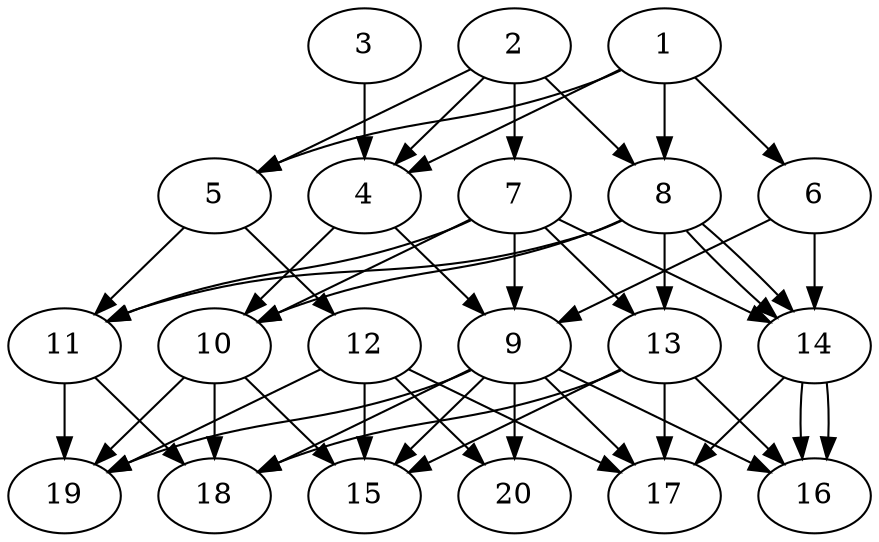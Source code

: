 // DAG automatically generated by daggen at Tue Jul 23 14:28:59 2019
// ./daggen --dot -n 20 --ccr 0.3 --fat 0.6 --regular 0.5 --density 0.7 --mindata 5242880 --maxdata 52428800 
digraph G {
  1 [size="154071040", alpha="0.15", expect_size="46221312"] 
  1 -> 4 [size ="46221312"]
  1 -> 5 [size ="46221312"]
  1 -> 6 [size ="46221312"]
  1 -> 8 [size ="46221312"]
  2 [size="36846933", alpha="0.08", expect_size="11054080"] 
  2 -> 4 [size ="11054080"]
  2 -> 5 [size ="11054080"]
  2 -> 7 [size ="11054080"]
  2 -> 8 [size ="11054080"]
  3 [size="40792747", alpha="0.03", expect_size="12237824"] 
  3 -> 4 [size ="12237824"]
  4 [size="154098347", alpha="0.02", expect_size="46229504"] 
  4 -> 9 [size ="46229504"]
  4 -> 10 [size ="46229504"]
  5 [size="27685547", alpha="0.03", expect_size="8305664"] 
  5 -> 11 [size ="8305664"]
  5 -> 12 [size ="8305664"]
  6 [size="156770987", alpha="0.02", expect_size="47031296"] 
  6 -> 9 [size ="47031296"]
  6 -> 14 [size ="47031296"]
  7 [size="146674347", alpha="0.19", expect_size="44002304"] 
  7 -> 9 [size ="44002304"]
  7 -> 10 [size ="44002304"]
  7 -> 11 [size ="44002304"]
  7 -> 13 [size ="44002304"]
  7 -> 14 [size ="44002304"]
  8 [size="128901120", alpha="0.02", expect_size="38670336"] 
  8 -> 10 [size ="38670336"]
  8 -> 11 [size ="38670336"]
  8 -> 13 [size ="38670336"]
  8 -> 14 [size ="38670336"]
  8 -> 14 [size ="38670336"]
  9 [size="81575253", alpha="0.05", expect_size="24472576"] 
  9 -> 15 [size ="24472576"]
  9 -> 16 [size ="24472576"]
  9 -> 17 [size ="24472576"]
  9 -> 18 [size ="24472576"]
  9 -> 19 [size ="24472576"]
  9 -> 20 [size ="24472576"]
  10 [size="96682667", alpha="0.17", expect_size="29004800"] 
  10 -> 15 [size ="29004800"]
  10 -> 18 [size ="29004800"]
  10 -> 19 [size ="29004800"]
  11 [size="25535147", alpha="0.11", expect_size="7660544"] 
  11 -> 18 [size ="7660544"]
  11 -> 19 [size ="7660544"]
  12 [size="147339947", alpha="0.01", expect_size="44201984"] 
  12 -> 15 [size ="44201984"]
  12 -> 17 [size ="44201984"]
  12 -> 19 [size ="44201984"]
  12 -> 20 [size ="44201984"]
  13 [size="54626987", alpha="0.10", expect_size="16388096"] 
  13 -> 15 [size ="16388096"]
  13 -> 16 [size ="16388096"]
  13 -> 17 [size ="16388096"]
  13 -> 18 [size ="16388096"]
  14 [size="82097493", alpha="0.08", expect_size="24629248"] 
  14 -> 16 [size ="24629248"]
  14 -> 16 [size ="24629248"]
  14 -> 17 [size ="24629248"]
  15 [size="95006720", alpha="0.01", expect_size="28502016"] 
  16 [size="117725867", alpha="0.15", expect_size="35317760"] 
  17 [size="135065600", alpha="0.02", expect_size="40519680"] 
  18 [size="129853440", alpha="0.14", expect_size="38956032"] 
  19 [size="146650453", alpha="0.12", expect_size="43995136"] 
  20 [size="30638080", alpha="0.17", expect_size="9191424"] 
}
